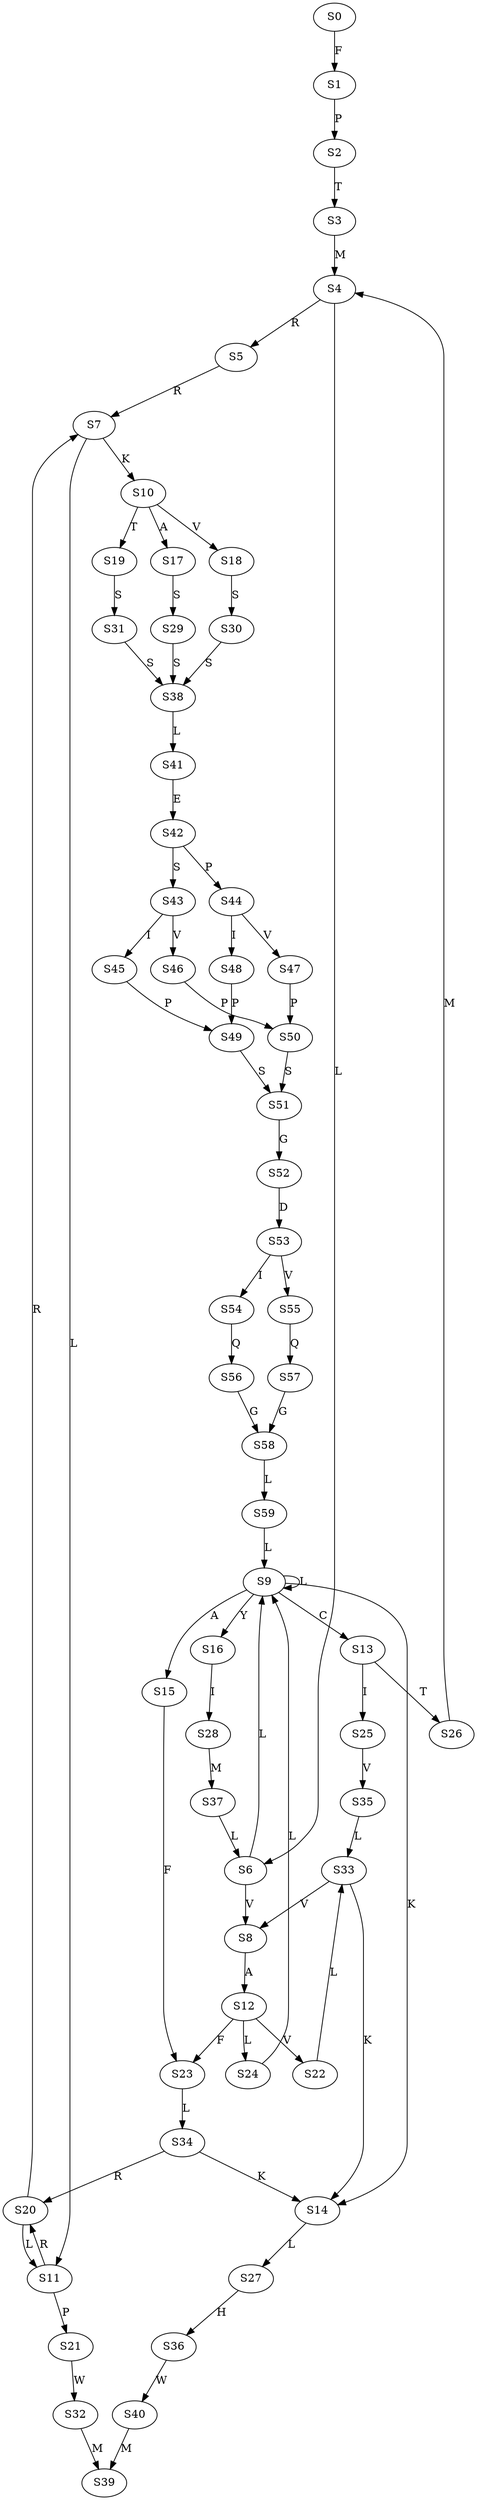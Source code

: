 strict digraph  {
	S0 -> S1 [ label = F ];
	S1 -> S2 [ label = P ];
	S2 -> S3 [ label = T ];
	S3 -> S4 [ label = M ];
	S4 -> S5 [ label = R ];
	S4 -> S6 [ label = L ];
	S5 -> S7 [ label = R ];
	S6 -> S8 [ label = V ];
	S6 -> S9 [ label = L ];
	S7 -> S10 [ label = K ];
	S7 -> S11 [ label = L ];
	S8 -> S12 [ label = A ];
	S9 -> S13 [ label = C ];
	S9 -> S9 [ label = L ];
	S9 -> S14 [ label = K ];
	S9 -> S15 [ label = A ];
	S9 -> S16 [ label = Y ];
	S10 -> S17 [ label = A ];
	S10 -> S18 [ label = V ];
	S10 -> S19 [ label = T ];
	S11 -> S20 [ label = R ];
	S11 -> S21 [ label = P ];
	S12 -> S22 [ label = V ];
	S12 -> S23 [ label = F ];
	S12 -> S24 [ label = L ];
	S13 -> S25 [ label = I ];
	S13 -> S26 [ label = T ];
	S14 -> S27 [ label = L ];
	S15 -> S23 [ label = F ];
	S16 -> S28 [ label = I ];
	S17 -> S29 [ label = S ];
	S18 -> S30 [ label = S ];
	S19 -> S31 [ label = S ];
	S20 -> S7 [ label = R ];
	S20 -> S11 [ label = L ];
	S21 -> S32 [ label = W ];
	S22 -> S33 [ label = L ];
	S23 -> S34 [ label = L ];
	S24 -> S9 [ label = L ];
	S25 -> S35 [ label = V ];
	S26 -> S4 [ label = M ];
	S27 -> S36 [ label = H ];
	S28 -> S37 [ label = M ];
	S29 -> S38 [ label = S ];
	S30 -> S38 [ label = S ];
	S31 -> S38 [ label = S ];
	S32 -> S39 [ label = M ];
	S33 -> S14 [ label = K ];
	S33 -> S8 [ label = V ];
	S34 -> S20 [ label = R ];
	S34 -> S14 [ label = K ];
	S35 -> S33 [ label = L ];
	S36 -> S40 [ label = W ];
	S37 -> S6 [ label = L ];
	S38 -> S41 [ label = L ];
	S40 -> S39 [ label = M ];
	S41 -> S42 [ label = E ];
	S42 -> S43 [ label = S ];
	S42 -> S44 [ label = P ];
	S43 -> S45 [ label = I ];
	S43 -> S46 [ label = V ];
	S44 -> S47 [ label = V ];
	S44 -> S48 [ label = I ];
	S45 -> S49 [ label = P ];
	S46 -> S50 [ label = P ];
	S47 -> S50 [ label = P ];
	S48 -> S49 [ label = P ];
	S49 -> S51 [ label = S ];
	S50 -> S51 [ label = S ];
	S51 -> S52 [ label = G ];
	S52 -> S53 [ label = D ];
	S53 -> S54 [ label = I ];
	S53 -> S55 [ label = V ];
	S54 -> S56 [ label = Q ];
	S55 -> S57 [ label = Q ];
	S56 -> S58 [ label = G ];
	S57 -> S58 [ label = G ];
	S58 -> S59 [ label = L ];
	S59 -> S9 [ label = L ];
}
